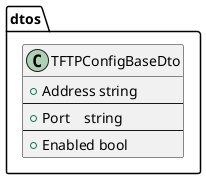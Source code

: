@startuml

package dtos {
    class TFTPConfigBaseDto {
        +Address string
        --
        +Port    string
        --
        +Enabled bool
    }
}

@enduml

